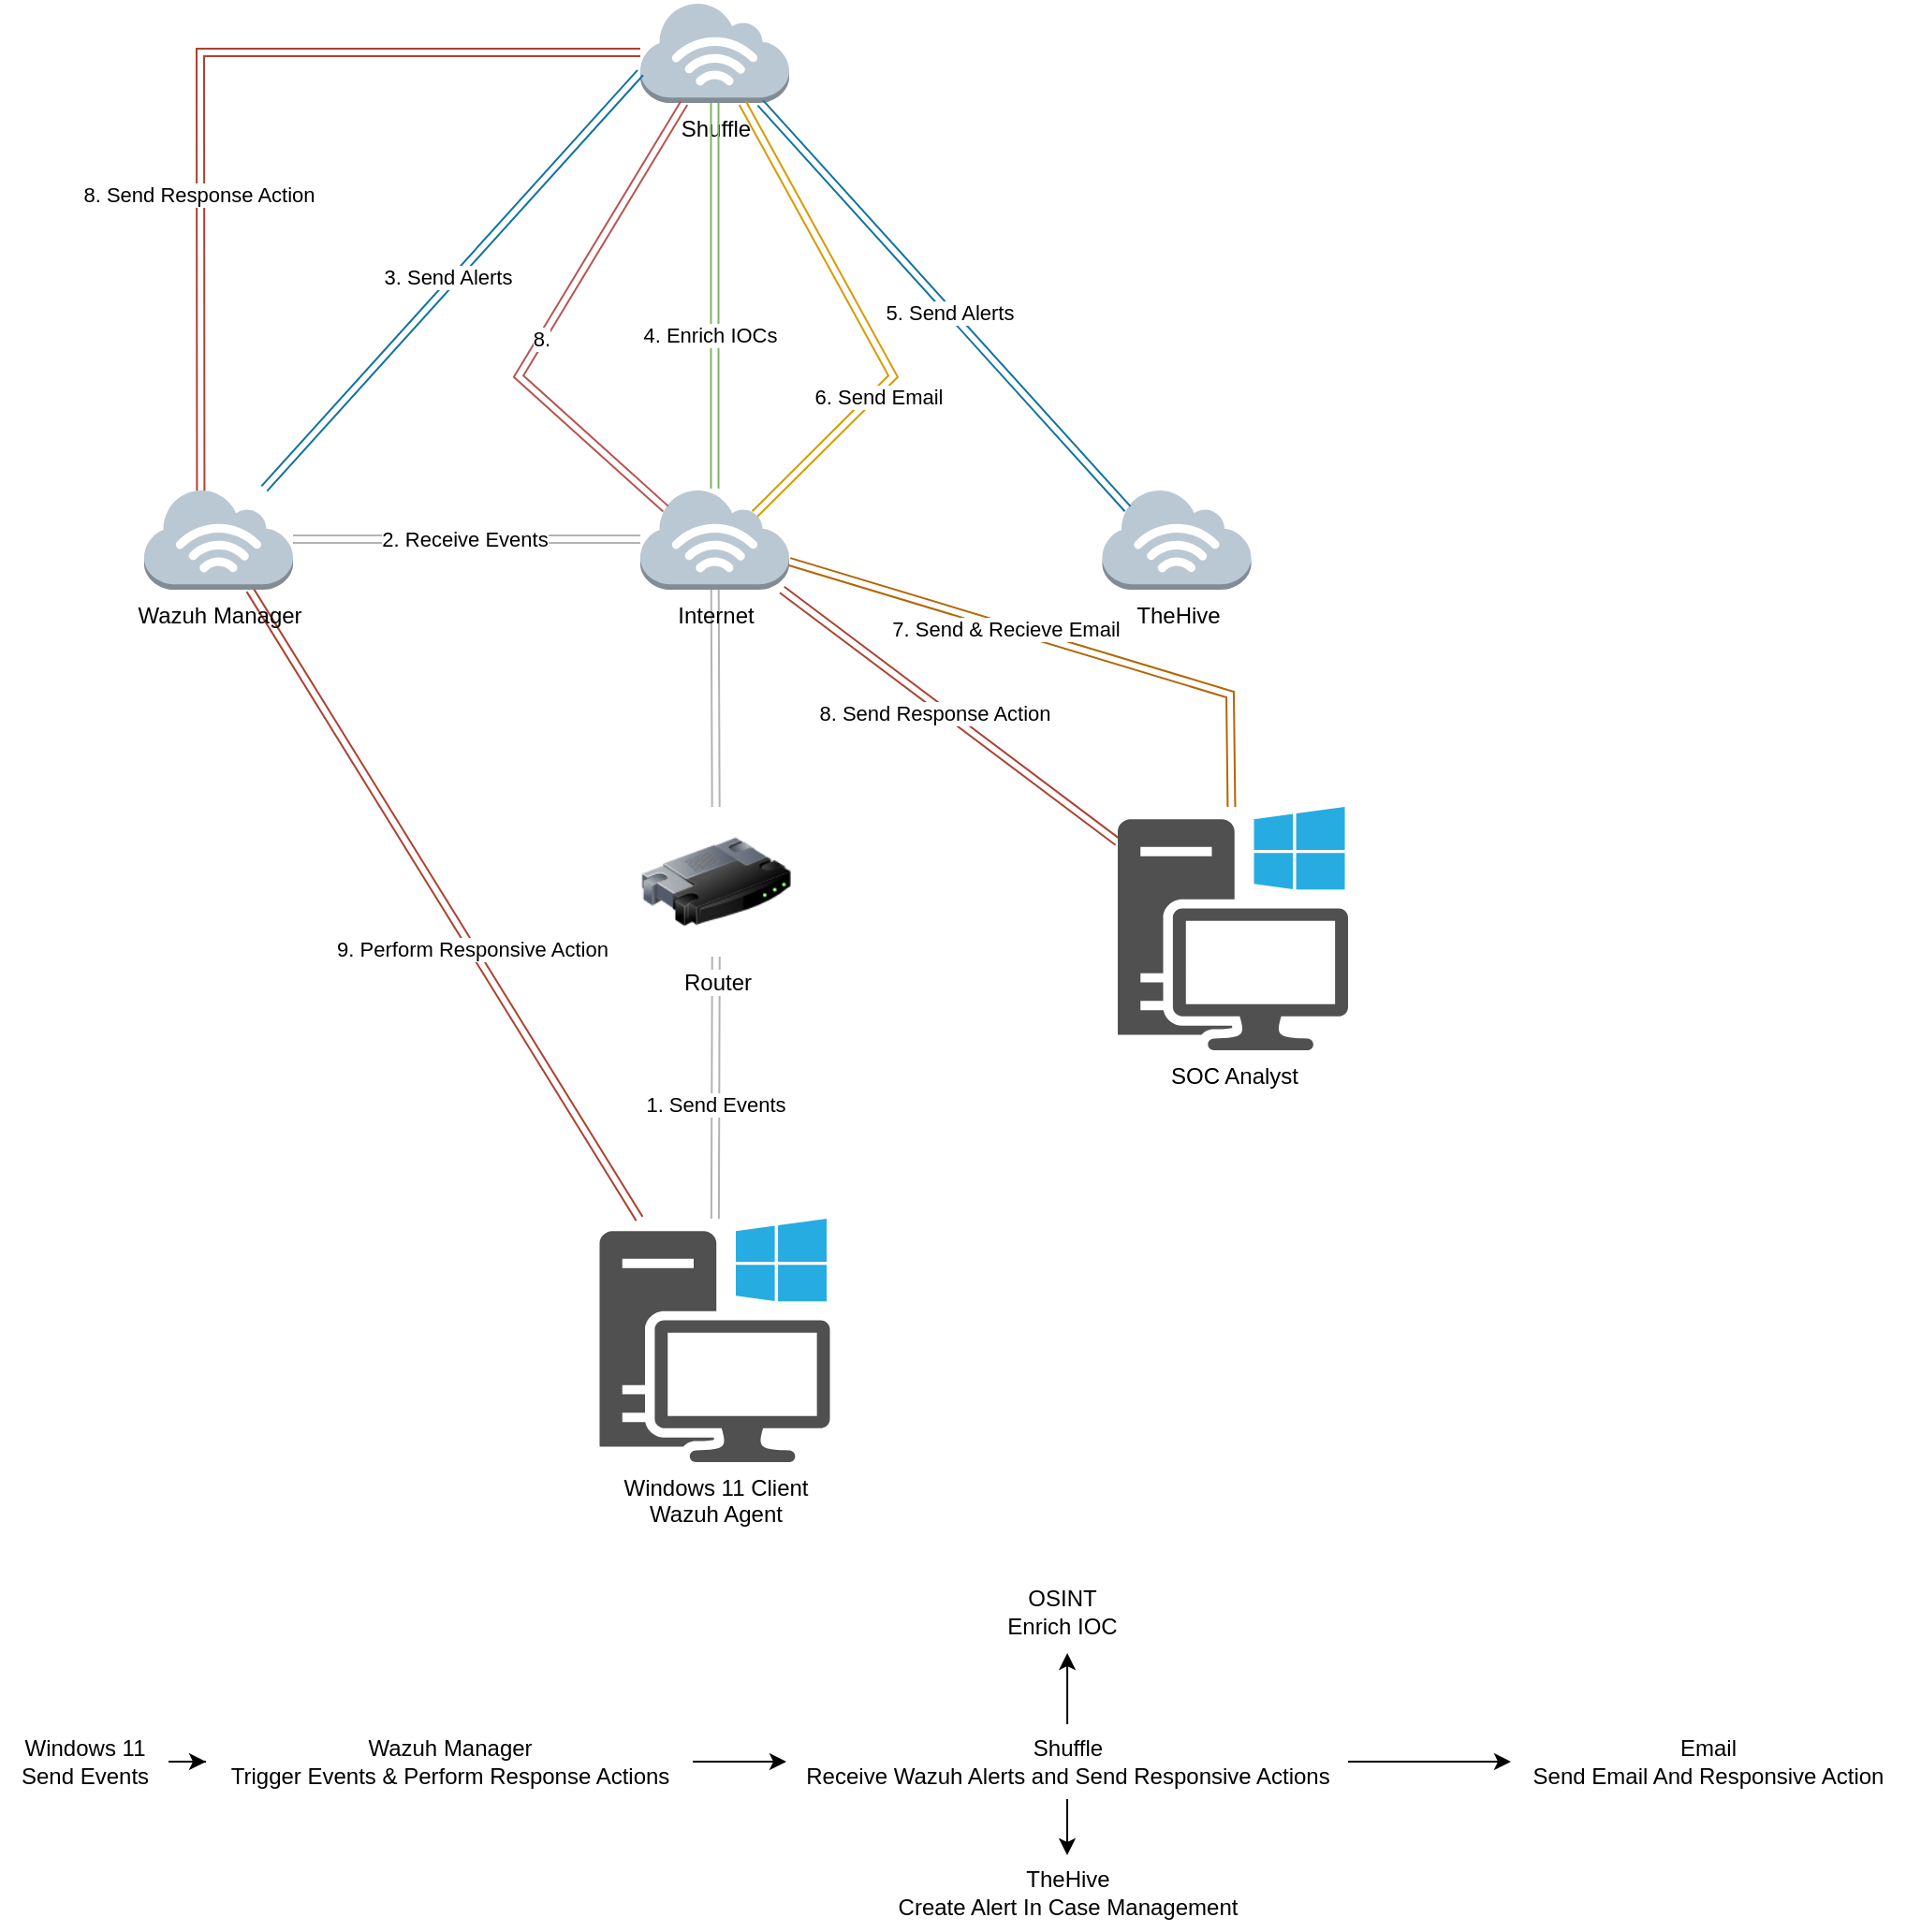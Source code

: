 <mxfile version="26.0.10">
  <diagram name="Page-1" id="dsjjwfFCMxfXVxpgek93">
    <mxGraphModel dx="1979" dy="1092" grid="1" gridSize="10" guides="1" tooltips="1" connect="1" arrows="1" fold="1" page="1" pageScale="1" pageWidth="850" pageHeight="1100" math="0" shadow="0">
      <root>
        <mxCell id="0" />
        <mxCell id="1" parent="0" />
        <mxCell id="bYqKcSfbne9xst_vYMpZ-9" style="rounded=0;orthogonalLoop=1;jettySize=auto;html=1;shape=link;strokeColor=#B3B3B3;" edge="1" parent="1" source="bYqKcSfbne9xst_vYMpZ-2" target="bYqKcSfbne9xst_vYMpZ-3">
          <mxGeometry relative="1" as="geometry" />
        </mxCell>
        <mxCell id="bYqKcSfbne9xst_vYMpZ-10" value="1. Send Events" style="edgeLabel;html=1;align=center;verticalAlign=middle;resizable=0;points=[];" vertex="1" connectable="0" parent="bYqKcSfbne9xst_vYMpZ-9">
          <mxGeometry x="-0.129" relative="1" as="geometry">
            <mxPoint as="offset" />
          </mxGeometry>
        </mxCell>
        <mxCell id="bYqKcSfbne9xst_vYMpZ-2" value="Windows 11 Client&lt;div&gt;Wazuh Agent&lt;/div&gt;" style="sketch=0;pointerEvents=1;shadow=0;dashed=0;html=1;strokeColor=none;fillColor=#505050;labelPosition=center;verticalLabelPosition=bottom;verticalAlign=top;outlineConnect=0;align=center;shape=mxgraph.office.devices.workstation_pc;" vertex="1" parent="1">
          <mxGeometry x="363.25" y="690" width="123" height="130" as="geometry" />
        </mxCell>
        <mxCell id="bYqKcSfbne9xst_vYMpZ-11" style="rounded=0;orthogonalLoop=1;jettySize=auto;html=1;shape=link;strokeColor=#B3B3B3;" edge="1" parent="1" source="bYqKcSfbne9xst_vYMpZ-3" target="bYqKcSfbne9xst_vYMpZ-4">
          <mxGeometry relative="1" as="geometry" />
        </mxCell>
        <mxCell id="bYqKcSfbne9xst_vYMpZ-3" value="Router" style="image;html=1;image=img/lib/clip_art/networking/Router_128x128.png" vertex="1" parent="1">
          <mxGeometry x="385.5" y="470" width="80" height="80" as="geometry" />
        </mxCell>
        <mxCell id="bYqKcSfbne9xst_vYMpZ-12" style="rounded=0;orthogonalLoop=1;jettySize=auto;html=1;shape=link;strokeColor=#B3B3B3;" edge="1" parent="1" source="bYqKcSfbne9xst_vYMpZ-4" target="bYqKcSfbne9xst_vYMpZ-6">
          <mxGeometry relative="1" as="geometry" />
        </mxCell>
        <mxCell id="bYqKcSfbne9xst_vYMpZ-13" value="2. Receive Events" style="edgeLabel;html=1;align=center;verticalAlign=middle;resizable=0;points=[];" vertex="1" connectable="0" parent="bYqKcSfbne9xst_vYMpZ-12">
          <mxGeometry x="0.013" relative="1" as="geometry">
            <mxPoint as="offset" />
          </mxGeometry>
        </mxCell>
        <mxCell id="bYqKcSfbne9xst_vYMpZ-20" style="rounded=0;orthogonalLoop=1;jettySize=auto;html=1;shape=link;fillColor=#fad7ac;strokeColor=#b46504;" edge="1" parent="1" source="bYqKcSfbne9xst_vYMpZ-4" target="bYqKcSfbne9xst_vYMpZ-8">
          <mxGeometry relative="1" as="geometry">
            <Array as="points">
              <mxPoint x="700" y="410" />
            </Array>
          </mxGeometry>
        </mxCell>
        <mxCell id="bYqKcSfbne9xst_vYMpZ-27" value="7. Send &amp;amp; Recieve Email" style="edgeLabel;html=1;align=center;verticalAlign=middle;resizable=0;points=[];" vertex="1" connectable="0" parent="bYqKcSfbne9xst_vYMpZ-20">
          <mxGeometry x="-0.209" y="-1" relative="1" as="geometry">
            <mxPoint as="offset" />
          </mxGeometry>
        </mxCell>
        <mxCell id="bYqKcSfbne9xst_vYMpZ-21" style="rounded=0;orthogonalLoop=1;jettySize=auto;html=1;shape=link;fillColor=#fad9d5;strokeColor=#ae4132;" edge="1" parent="1" source="bYqKcSfbne9xst_vYMpZ-4" target="bYqKcSfbne9xst_vYMpZ-8">
          <mxGeometry relative="1" as="geometry" />
        </mxCell>
        <mxCell id="bYqKcSfbne9xst_vYMpZ-28" value="8. Send Response Action" style="edgeLabel;html=1;align=center;verticalAlign=middle;resizable=0;points=[];" vertex="1" connectable="0" parent="bYqKcSfbne9xst_vYMpZ-21">
          <mxGeometry x="-0.067" y="-4" relative="1" as="geometry">
            <mxPoint as="offset" />
          </mxGeometry>
        </mxCell>
        <mxCell id="bYqKcSfbne9xst_vYMpZ-4" value="Internet" style="outlineConnect=0;dashed=0;verticalLabelPosition=bottom;verticalAlign=top;align=center;html=1;shape=mxgraph.aws3.internet_3;fillColor=#bac8d3;strokeColor=#23445d;" vertex="1" parent="1">
          <mxGeometry x="385" y="300" width="79.5" height="54" as="geometry" />
        </mxCell>
        <mxCell id="bYqKcSfbne9xst_vYMpZ-5" value="TheHive" style="outlineConnect=0;dashed=0;verticalLabelPosition=bottom;verticalAlign=top;align=center;html=1;shape=mxgraph.aws3.internet_3;fillColor=#bac8d3;strokeColor=#23445d;" vertex="1" parent="1">
          <mxGeometry x="631.75" y="300" width="79.5" height="54" as="geometry" />
        </mxCell>
        <mxCell id="bYqKcSfbne9xst_vYMpZ-22" style="rounded=0;orthogonalLoop=1;jettySize=auto;html=1;shape=link;fillColor=#fad9d5;strokeColor=#ae4132;" edge="1" parent="1" source="bYqKcSfbne9xst_vYMpZ-6" target="bYqKcSfbne9xst_vYMpZ-2">
          <mxGeometry relative="1" as="geometry" />
        </mxCell>
        <mxCell id="bYqKcSfbne9xst_vYMpZ-29" value="9. Perform Responsive Action" style="edgeLabel;html=1;align=center;verticalAlign=middle;resizable=0;points=[];" vertex="1" connectable="0" parent="bYqKcSfbne9xst_vYMpZ-22">
          <mxGeometry x="0.142" relative="1" as="geometry">
            <mxPoint as="offset" />
          </mxGeometry>
        </mxCell>
        <mxCell id="bYqKcSfbne9xst_vYMpZ-6" value="Wazuh Manager" style="outlineConnect=0;dashed=0;verticalLabelPosition=bottom;verticalAlign=top;align=center;html=1;shape=mxgraph.aws3.internet_3;fillColor=#bac8d3;strokeColor=#23445d;" vertex="1" parent="1">
          <mxGeometry x="120" y="300" width="79.5" height="54" as="geometry" />
        </mxCell>
        <mxCell id="bYqKcSfbne9xst_vYMpZ-7" value="Shuffle" style="outlineConnect=0;dashed=0;verticalLabelPosition=bottom;verticalAlign=top;align=center;html=1;shape=mxgraph.aws3.internet_3;fillColor=#bac8d3;strokeColor=#23445d;" vertex="1" parent="1">
          <mxGeometry x="385" y="40" width="79.5" height="54" as="geometry" />
        </mxCell>
        <mxCell id="bYqKcSfbne9xst_vYMpZ-8" value="SOC Analyst" style="sketch=0;pointerEvents=1;shadow=0;dashed=0;html=1;strokeColor=none;fillColor=#505050;labelPosition=center;verticalLabelPosition=bottom;verticalAlign=top;outlineConnect=0;align=center;shape=mxgraph.office.devices.workstation_pc;" vertex="1" parent="1">
          <mxGeometry x="640" y="470" width="123" height="130" as="geometry" />
        </mxCell>
        <mxCell id="bYqKcSfbne9xst_vYMpZ-14" style="rounded=0;orthogonalLoop=1;jettySize=auto;html=1;entryX=0.5;entryY=1;entryDx=0;entryDy=0;entryPerimeter=0;shape=link;fillColor=#d5e8d4;gradientColor=#97d077;strokeColor=#82b366;" edge="1" parent="1" source="bYqKcSfbne9xst_vYMpZ-4" target="bYqKcSfbne9xst_vYMpZ-7">
          <mxGeometry relative="1" as="geometry" />
        </mxCell>
        <mxCell id="bYqKcSfbne9xst_vYMpZ-24" value="4. Enrich IOCs" style="edgeLabel;html=1;align=center;verticalAlign=middle;resizable=0;points=[];" vertex="1" connectable="0" parent="bYqKcSfbne9xst_vYMpZ-14">
          <mxGeometry x="-0.204" y="3" relative="1" as="geometry">
            <mxPoint as="offset" />
          </mxGeometry>
        </mxCell>
        <mxCell id="bYqKcSfbne9xst_vYMpZ-15" style="rounded=0;orthogonalLoop=1;jettySize=auto;html=1;entryX=0;entryY=0.7;entryDx=0;entryDy=0;entryPerimeter=0;shape=link;strokeColor=#10739e;fillColor=#b1ddf0;" edge="1" parent="1" source="bYqKcSfbne9xst_vYMpZ-6" target="bYqKcSfbne9xst_vYMpZ-7">
          <mxGeometry relative="1" as="geometry" />
        </mxCell>
        <mxCell id="bYqKcSfbne9xst_vYMpZ-23" value="3. Send Alerts" style="edgeLabel;html=1;align=center;verticalAlign=middle;resizable=0;points=[];" vertex="1" connectable="0" parent="bYqKcSfbne9xst_vYMpZ-15">
          <mxGeometry x="-0.002" y="3" relative="1" as="geometry">
            <mxPoint as="offset" />
          </mxGeometry>
        </mxCell>
        <mxCell id="bYqKcSfbne9xst_vYMpZ-16" style="rounded=0;orthogonalLoop=1;jettySize=auto;html=1;entryX=0.17;entryY=0.2;entryDx=0;entryDy=0;entryPerimeter=0;shape=link;fillColor=#b1ddf0;strokeColor=#10739e;" edge="1" parent="1" source="bYqKcSfbne9xst_vYMpZ-7" target="bYqKcSfbne9xst_vYMpZ-5">
          <mxGeometry relative="1" as="geometry" />
        </mxCell>
        <mxCell id="bYqKcSfbne9xst_vYMpZ-25" value="5. Send Alerts" style="edgeLabel;html=1;align=center;verticalAlign=middle;resizable=0;points=[];" vertex="1" connectable="0" parent="bYqKcSfbne9xst_vYMpZ-16">
          <mxGeometry x="0.031" relative="1" as="geometry">
            <mxPoint as="offset" />
          </mxGeometry>
        </mxCell>
        <mxCell id="bYqKcSfbne9xst_vYMpZ-17" style="rounded=0;orthogonalLoop=1;jettySize=auto;html=1;entryX=0.77;entryY=0.25;entryDx=0;entryDy=0;entryPerimeter=0;shape=link;fillColor=#ffe6cc;strokeColor=#d79b00;" edge="1" parent="1" source="bYqKcSfbne9xst_vYMpZ-7" target="bYqKcSfbne9xst_vYMpZ-4">
          <mxGeometry relative="1" as="geometry">
            <Array as="points">
              <mxPoint x="520" y="240" />
            </Array>
          </mxGeometry>
        </mxCell>
        <mxCell id="bYqKcSfbne9xst_vYMpZ-26" value="6. Send Email" style="edgeLabel;html=1;align=center;verticalAlign=middle;resizable=0;points=[];" vertex="1" connectable="0" parent="bYqKcSfbne9xst_vYMpZ-17">
          <mxGeometry x="0.33" y="2" relative="1" as="geometry">
            <mxPoint as="offset" />
          </mxGeometry>
        </mxCell>
        <mxCell id="bYqKcSfbne9xst_vYMpZ-18" style="rounded=0;orthogonalLoop=1;jettySize=auto;html=1;entryX=0.17;entryY=0.2;entryDx=0;entryDy=0;entryPerimeter=0;shape=link;fillColor=#f8cecc;strokeColor=#b85450;" edge="1" parent="1" source="bYqKcSfbne9xst_vYMpZ-7" target="bYqKcSfbne9xst_vYMpZ-4">
          <mxGeometry relative="1" as="geometry">
            <Array as="points">
              <mxPoint x="320" y="240" />
            </Array>
          </mxGeometry>
        </mxCell>
        <mxCell id="bYqKcSfbne9xst_vYMpZ-30" value="8." style="edgeLabel;html=1;align=center;verticalAlign=middle;resizable=0;points=[];" vertex="1" connectable="0" parent="bYqKcSfbne9xst_vYMpZ-18">
          <mxGeometry x="0.06" y="-1" relative="1" as="geometry">
            <mxPoint y="1" as="offset" />
          </mxGeometry>
        </mxCell>
        <mxCell id="bYqKcSfbne9xst_vYMpZ-19" style="rounded=0;orthogonalLoop=1;jettySize=auto;html=1;entryX=0.38;entryY=0.02;entryDx=0;entryDy=0;entryPerimeter=0;fillColor=#fad9d5;strokeColor=#ae4132;shape=link;" edge="1" parent="1" source="bYqKcSfbne9xst_vYMpZ-7" target="bYqKcSfbne9xst_vYMpZ-6">
          <mxGeometry relative="1" as="geometry">
            <Array as="points">
              <mxPoint x="150" y="67" />
            </Array>
          </mxGeometry>
        </mxCell>
        <mxCell id="bYqKcSfbne9xst_vYMpZ-31" value="8. Send Response Action" style="edgeLabel;html=1;align=center;verticalAlign=middle;resizable=0;points=[];" vertex="1" connectable="0" parent="bYqKcSfbne9xst_vYMpZ-19">
          <mxGeometry x="0.326" y="-1" relative="1" as="geometry">
            <mxPoint as="offset" />
          </mxGeometry>
        </mxCell>
        <mxCell id="bYqKcSfbne9xst_vYMpZ-38" style="edgeStyle=orthogonalEdgeStyle;rounded=0;orthogonalLoop=1;jettySize=auto;html=1;" edge="1" parent="1" source="bYqKcSfbne9xst_vYMpZ-32" target="bYqKcSfbne9xst_vYMpZ-34">
          <mxGeometry relative="1" as="geometry" />
        </mxCell>
        <mxCell id="bYqKcSfbne9xst_vYMpZ-32" value="Windows 11&lt;div&gt;Send Events&lt;/div&gt;" style="text;html=1;align=center;verticalAlign=middle;resizable=0;points=[];autosize=1;strokeColor=none;fillColor=none;" vertex="1" parent="1">
          <mxGeometry x="43" y="960" width="90" height="40" as="geometry" />
        </mxCell>
        <mxCell id="bYqKcSfbne9xst_vYMpZ-40" style="edgeStyle=orthogonalEdgeStyle;rounded=0;orthogonalLoop=1;jettySize=auto;html=1;" edge="1" parent="1" source="bYqKcSfbne9xst_vYMpZ-34" target="bYqKcSfbne9xst_vYMpZ-39">
          <mxGeometry relative="1" as="geometry" />
        </mxCell>
        <mxCell id="bYqKcSfbne9xst_vYMpZ-34" value="Wazuh Manager&lt;div&gt;Trigger Events &amp;amp; Perform Response Actions&lt;/div&gt;" style="text;html=1;align=center;verticalAlign=middle;resizable=0;points=[];autosize=1;strokeColor=none;fillColor=none;" vertex="1" parent="1">
          <mxGeometry x="153" y="960" width="260" height="40" as="geometry" />
        </mxCell>
        <mxCell id="bYqKcSfbne9xst_vYMpZ-39" value="Shuffle&lt;div&gt;Receive Wazuh Alerts and Send Responsive Actions&lt;/div&gt;" style="text;html=1;align=center;verticalAlign=middle;resizable=0;points=[];autosize=1;strokeColor=none;fillColor=none;" vertex="1" parent="1">
          <mxGeometry x="463" y="960" width="300" height="40" as="geometry" />
        </mxCell>
        <mxCell id="bYqKcSfbne9xst_vYMpZ-41" value="OSINT&lt;div&gt;Enrich IOC&lt;/div&gt;" style="text;html=1;align=center;verticalAlign=middle;resizable=0;points=[];autosize=1;strokeColor=none;fillColor=none;" vertex="1" parent="1">
          <mxGeometry x="570" y="880" width="80" height="40" as="geometry" />
        </mxCell>
        <mxCell id="bYqKcSfbne9xst_vYMpZ-44" value="TheHive&lt;div&gt;Create Alert In Case Management&lt;/div&gt;" style="text;html=1;align=center;verticalAlign=middle;resizable=0;points=[];autosize=1;strokeColor=none;fillColor=none;" vertex="1" parent="1">
          <mxGeometry x="513" y="1030" width="200" height="40" as="geometry" />
        </mxCell>
        <mxCell id="bYqKcSfbne9xst_vYMpZ-45" style="edgeStyle=orthogonalEdgeStyle;rounded=0;orthogonalLoop=1;jettySize=auto;html=1;entryX=0.5;entryY=0;entryDx=0;entryDy=0;entryPerimeter=0;" edge="1" parent="1" source="bYqKcSfbne9xst_vYMpZ-39" target="bYqKcSfbne9xst_vYMpZ-44">
          <mxGeometry relative="1" as="geometry" />
        </mxCell>
        <mxCell id="bYqKcSfbne9xst_vYMpZ-46" style="edgeStyle=orthogonalEdgeStyle;rounded=0;orthogonalLoop=1;jettySize=auto;html=1;entryX=0.538;entryY=1.05;entryDx=0;entryDy=0;entryPerimeter=0;" edge="1" parent="1" source="bYqKcSfbne9xst_vYMpZ-39" target="bYqKcSfbne9xst_vYMpZ-41">
          <mxGeometry relative="1" as="geometry" />
        </mxCell>
        <mxCell id="bYqKcSfbne9xst_vYMpZ-47" value="Email&lt;div&gt;Send Email And Responsive Action&lt;/div&gt;" style="text;html=1;align=center;verticalAlign=middle;resizable=0;points=[];autosize=1;strokeColor=none;fillColor=none;" vertex="1" parent="1">
          <mxGeometry x="850" y="960" width="210" height="40" as="geometry" />
        </mxCell>
        <mxCell id="bYqKcSfbne9xst_vYMpZ-48" style="edgeStyle=orthogonalEdgeStyle;rounded=0;orthogonalLoop=1;jettySize=auto;html=1;entryX=0;entryY=0.5;entryDx=0;entryDy=0;entryPerimeter=0;" edge="1" parent="1" source="bYqKcSfbne9xst_vYMpZ-39" target="bYqKcSfbne9xst_vYMpZ-47">
          <mxGeometry relative="1" as="geometry" />
        </mxCell>
      </root>
    </mxGraphModel>
  </diagram>
</mxfile>
